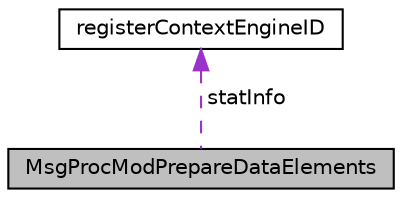 digraph "MsgProcModPrepareDataElements"
{
  edge [fontname="Helvetica",fontsize="10",labelfontname="Helvetica",labelfontsize="10"];
  node [fontname="Helvetica",fontsize="10",shape=record];
  Node1 [label="MsgProcModPrepareDataElements",height=0.2,width=0.4,color="black", fillcolor="grey75", style="filled", fontcolor="black"];
  Node2 -> Node1 [dir="back",color="darkorchid3",fontsize="10",style="dashed",label=" statInfo" ,fontname="Helvetica"];
  Node2 [label="registerContextEngineID",height=0.2,width=0.4,color="black", fillcolor="white", style="filled",URL="$structregister_context_engine_i_d.html"];
}
